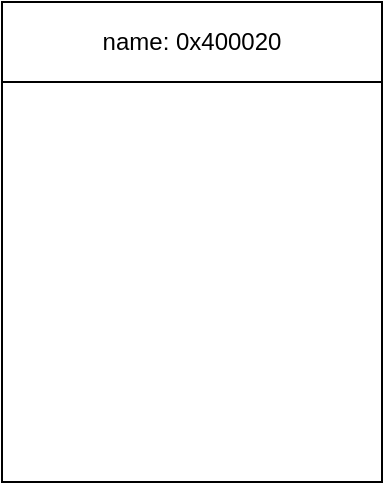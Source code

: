 <mxfile version="23.1.1" type="device">
  <diagram name="Page-1" id="gf7WvVB2u6d4l5ZcaxYx">
    <mxGraphModel dx="2062" dy="1182" grid="1" gridSize="10" guides="1" tooltips="1" connect="1" arrows="1" fold="1" page="1" pageScale="1" pageWidth="850" pageHeight="1100" math="0" shadow="0">
      <root>
        <mxCell id="0" />
        <mxCell id="1" parent="0" />
        <mxCell id="6EBNCYEFULhQae5MWOHI-1" value="" style="rounded=0;whiteSpace=wrap;html=1;" vertex="1" parent="1">
          <mxGeometry x="10" y="10" width="190" height="240" as="geometry" />
        </mxCell>
        <mxCell id="6EBNCYEFULhQae5MWOHI-5" value="name: 0x400020" style="rounded=0;whiteSpace=wrap;html=1;" vertex="1" parent="1">
          <mxGeometry x="10" y="10" width="190" height="40" as="geometry" />
        </mxCell>
      </root>
    </mxGraphModel>
  </diagram>
</mxfile>
